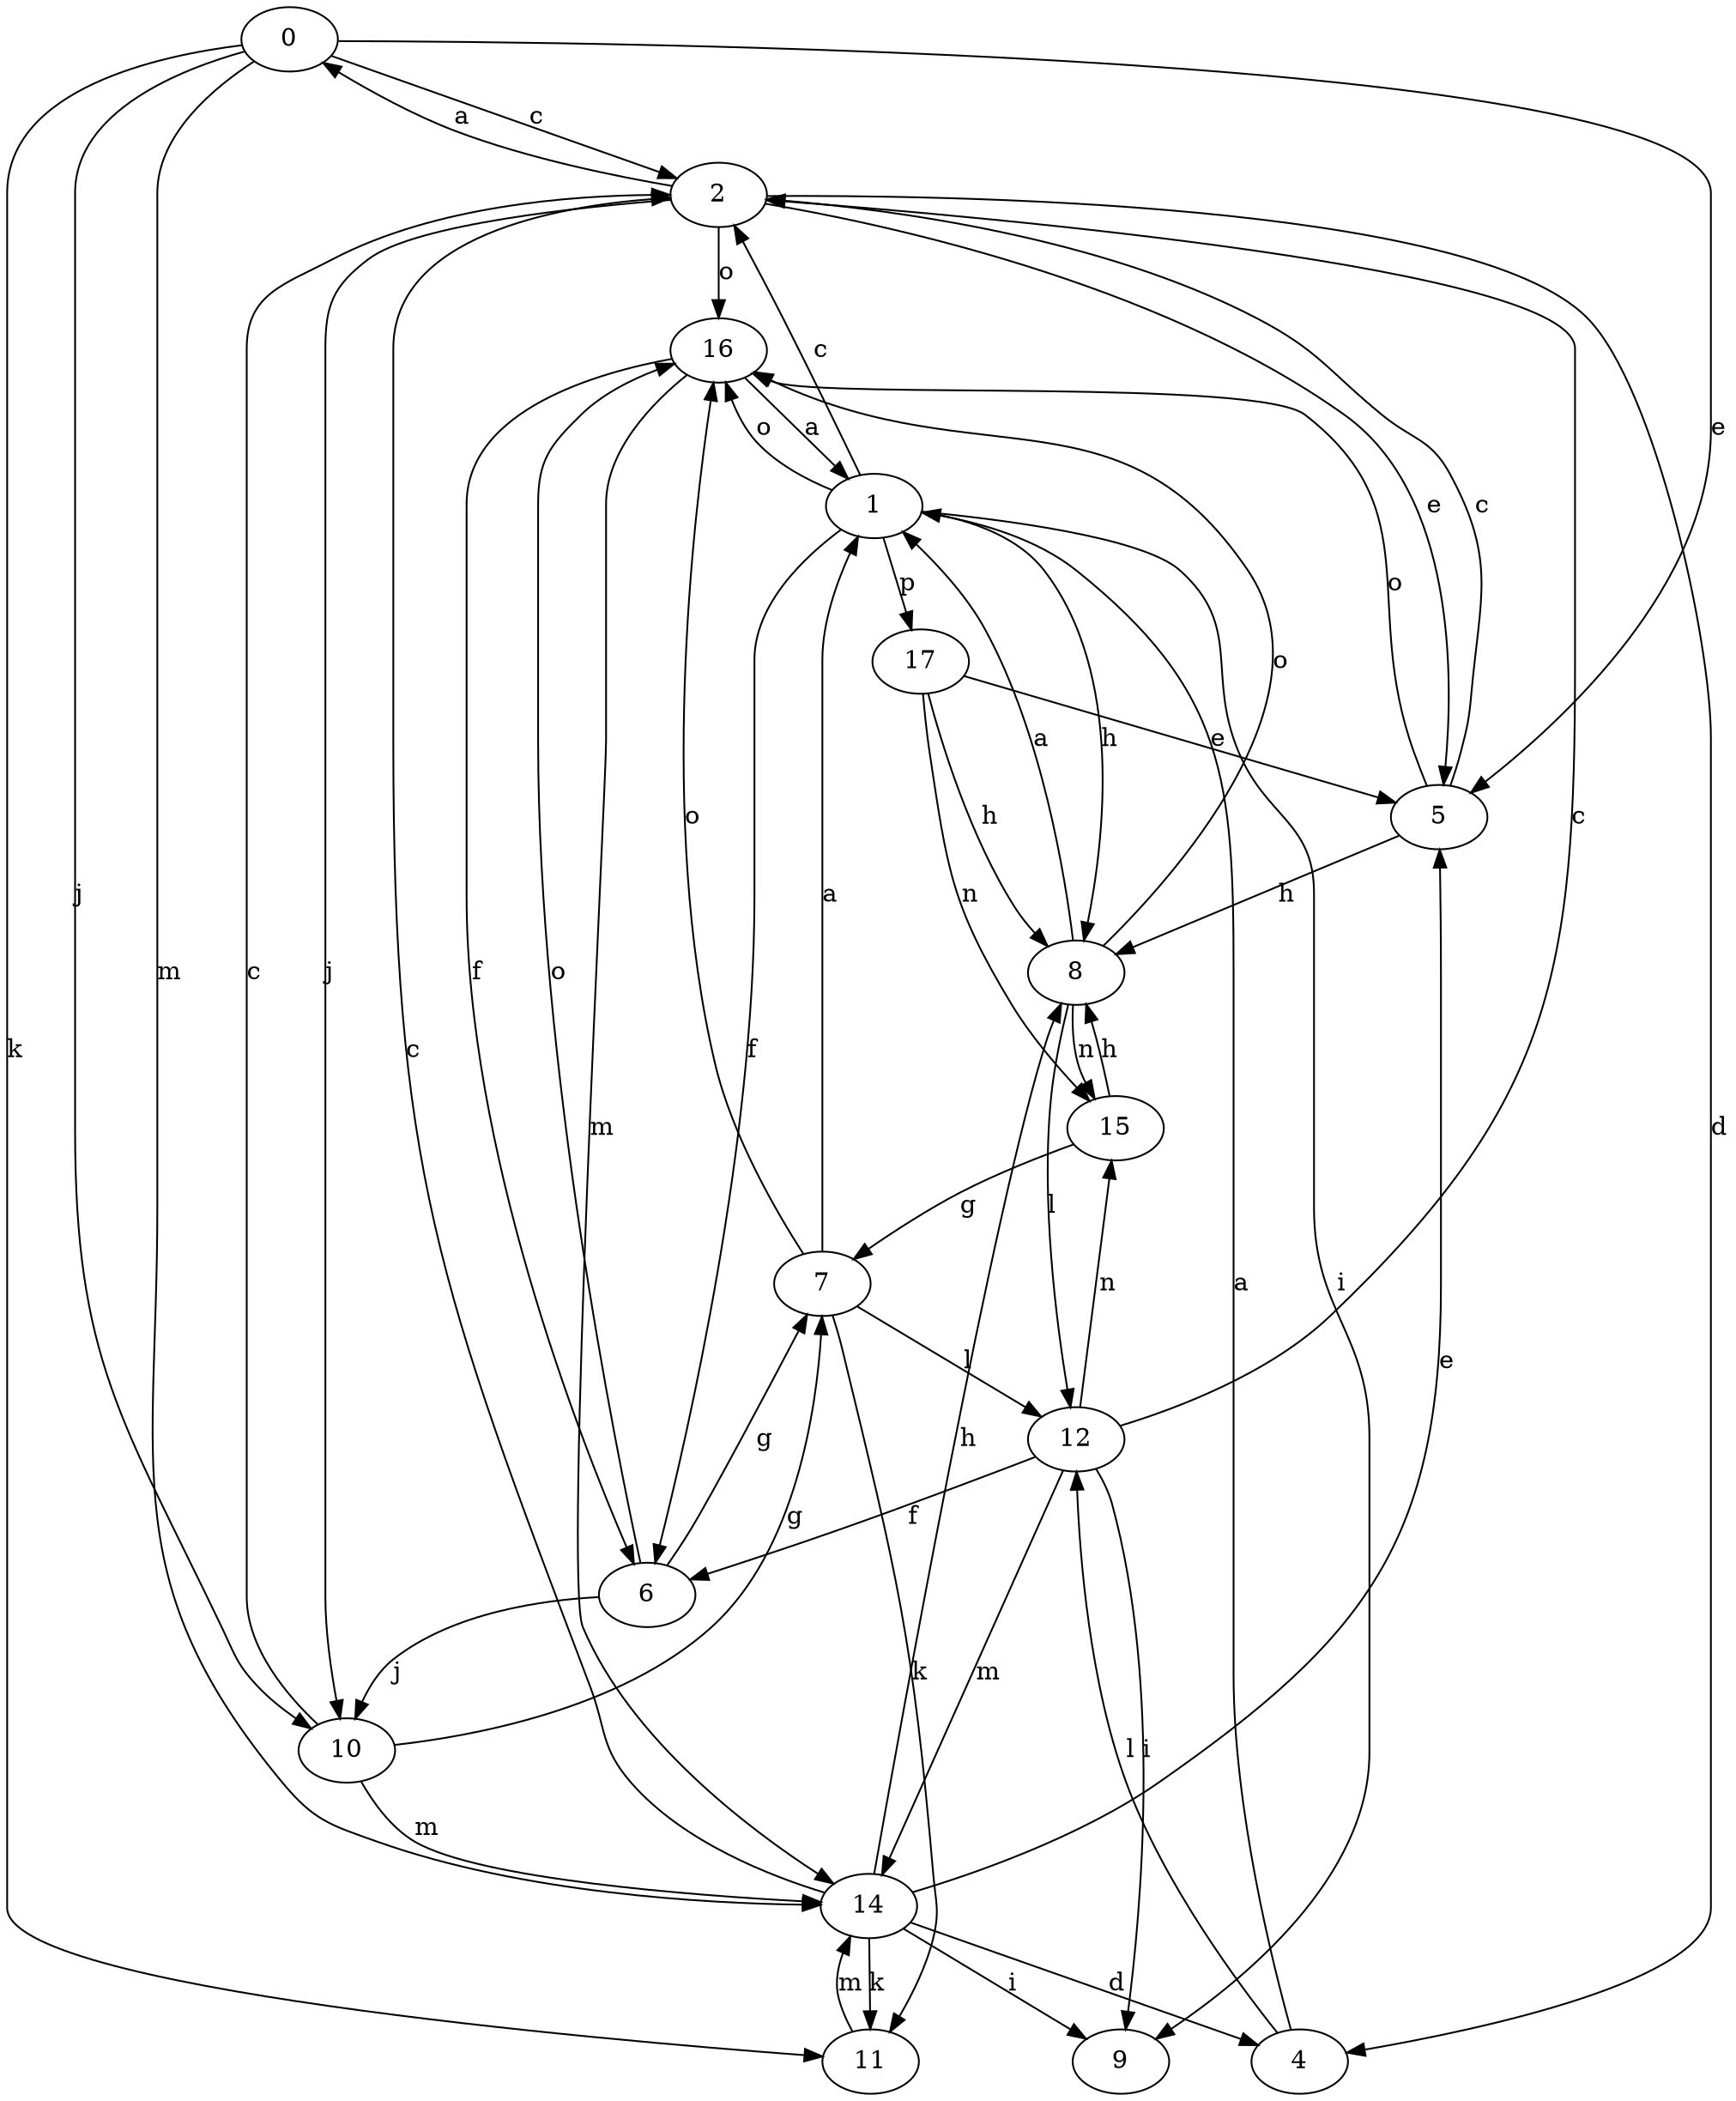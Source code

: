strict digraph  {
0;
1;
2;
4;
5;
6;
7;
8;
9;
10;
11;
12;
14;
15;
16;
17;
0 -> 2  [label=c];
0 -> 5  [label=e];
0 -> 10  [label=j];
0 -> 11  [label=k];
0 -> 14  [label=m];
1 -> 2  [label=c];
1 -> 6  [label=f];
1 -> 8  [label=h];
1 -> 9  [label=i];
1 -> 16  [label=o];
1 -> 17  [label=p];
2 -> 0  [label=a];
2 -> 4  [label=d];
2 -> 5  [label=e];
2 -> 10  [label=j];
2 -> 16  [label=o];
4 -> 1  [label=a];
4 -> 12  [label=l];
5 -> 2  [label=c];
5 -> 8  [label=h];
5 -> 16  [label=o];
6 -> 7  [label=g];
6 -> 10  [label=j];
6 -> 16  [label=o];
7 -> 1  [label=a];
7 -> 11  [label=k];
7 -> 12  [label=l];
7 -> 16  [label=o];
8 -> 1  [label=a];
8 -> 12  [label=l];
8 -> 15  [label=n];
8 -> 16  [label=o];
10 -> 2  [label=c];
10 -> 7  [label=g];
10 -> 14  [label=m];
11 -> 14  [label=m];
12 -> 2  [label=c];
12 -> 6  [label=f];
12 -> 9  [label=i];
12 -> 14  [label=m];
12 -> 15  [label=n];
14 -> 2  [label=c];
14 -> 4  [label=d];
14 -> 5  [label=e];
14 -> 8  [label=h];
14 -> 9  [label=i];
14 -> 11  [label=k];
15 -> 7  [label=g];
15 -> 8  [label=h];
16 -> 1  [label=a];
16 -> 6  [label=f];
16 -> 14  [label=m];
17 -> 5  [label=e];
17 -> 8  [label=h];
17 -> 15  [label=n];
}

